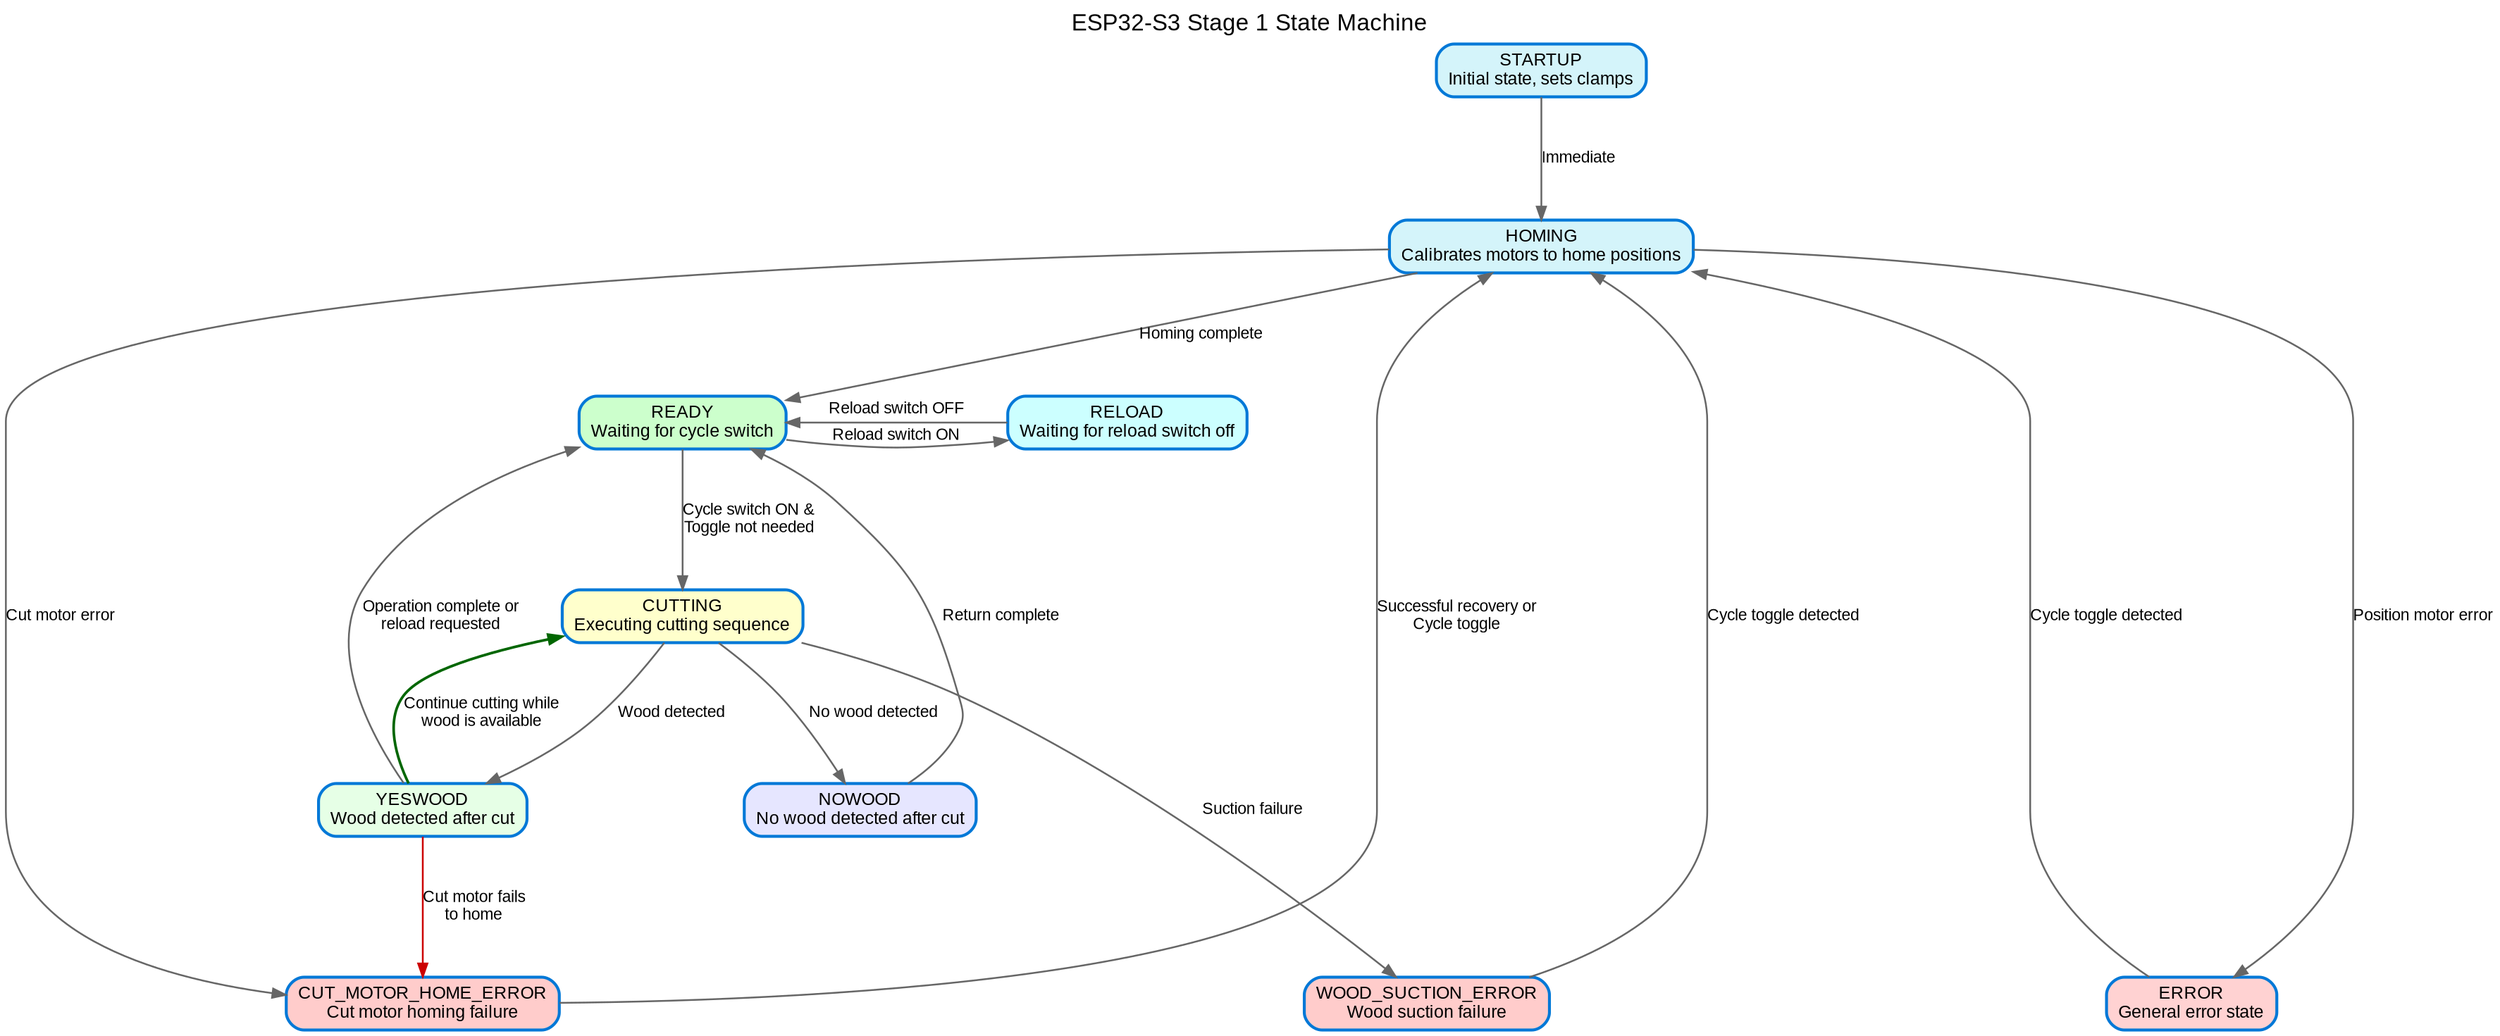 digraph StateMachine {
    // Graph styling
    graph [fontname="Arial", fontsize=16, nodesep=0.8, ranksep=1.0, splines=true];
    node [fontname="Arial", fontsize=12, shape=box, style="rounded,filled", fillcolor="#E0F4FF", color="#0078D7", penwidth=2.0];
    edge [fontname="Arial", fontsize=11, color="#666666", penwidth=1.2, arrowsize=0.9];

    // Title
    labelloc="t";
    label="ESP32-S3 Stage 1 State Machine";

    // State nodes with descriptive labels
    STARTUP [label="STARTUP\nInitial state, sets clamps", fillcolor="#D4F4FA"];
    HOMING [label="HOMING\nCalibrates motors to home positions", fillcolor="#D4F4FA"];
    READY [label="READY\nWaiting for cycle switch", fillcolor="#CCFFCC"];
    RELOAD [label="RELOAD\nWaiting for reload switch off", fillcolor="#CCFFFF"];
    CUTTING [label="CUTTING\nExecuting cutting sequence", fillcolor="#FFFFCC"];
    YESWOOD [label="YESWOOD\nWood detected after cut", fillcolor="#E6FFE6"];
    NOWOOD [label="NOWOOD\nNo wood detected after cut", fillcolor="#E6E6FF"];
    ERROR [label="ERROR\nGeneral error state", fillcolor="#FFD2D2"];
    WOOD_SUCTION_ERROR [label="WOOD_SUCTION_ERROR\nWood suction failure", fillcolor="#FFCCCB"];
    CUT_MOTOR_HOME_ERROR [label="CUT_MOTOR_HOME_ERROR\nCut motor homing failure", fillcolor="#FFCCCB"];

    // Transition edges
    STARTUP -> HOMING [label="Immediate"];
    
    HOMING -> READY [label="Homing complete"];
    HOMING -> ERROR [label="Position motor error"];
    HOMING -> CUT_MOTOR_HOME_ERROR [label="Cut motor error"];
    
    READY -> RELOAD [label="Reload switch ON"];
    READY -> CUTTING [label="Cycle switch ON &\nToggle not needed"];
    
    RELOAD -> READY [label="Reload switch OFF"];
    
    CUTTING -> YESWOOD [label="Wood detected"];
    CUTTING -> NOWOOD [label="No wood detected"];
    CUTTING -> WOOD_SUCTION_ERROR [label="Suction failure"];
    
    YESWOOD -> READY [label="Operation complete or\nreload requested"];
    YESWOOD -> CUTTING [label="Continue cutting while\nwood is available", color="#006600", penwidth=1.8];
    YESWOOD -> CUT_MOTOR_HOME_ERROR [label="Cut motor fails\nto home", color="#CC0000"];
    
    NOWOOD -> READY [label="Return complete"];
    
    ERROR -> HOMING [label="Cycle toggle detected"];
    WOOD_SUCTION_ERROR -> HOMING [label="Cycle toggle detected"];
    CUT_MOTOR_HOME_ERROR -> HOMING [label="Successful recovery or\nCycle toggle"];

    // Formatting to improve layout
    { rank=same; READY RELOAD }
    { rank=same; YESWOOD NOWOOD }
    { rank=same; ERROR WOOD_SUCTION_ERROR CUT_MOTOR_HOME_ERROR }
} 